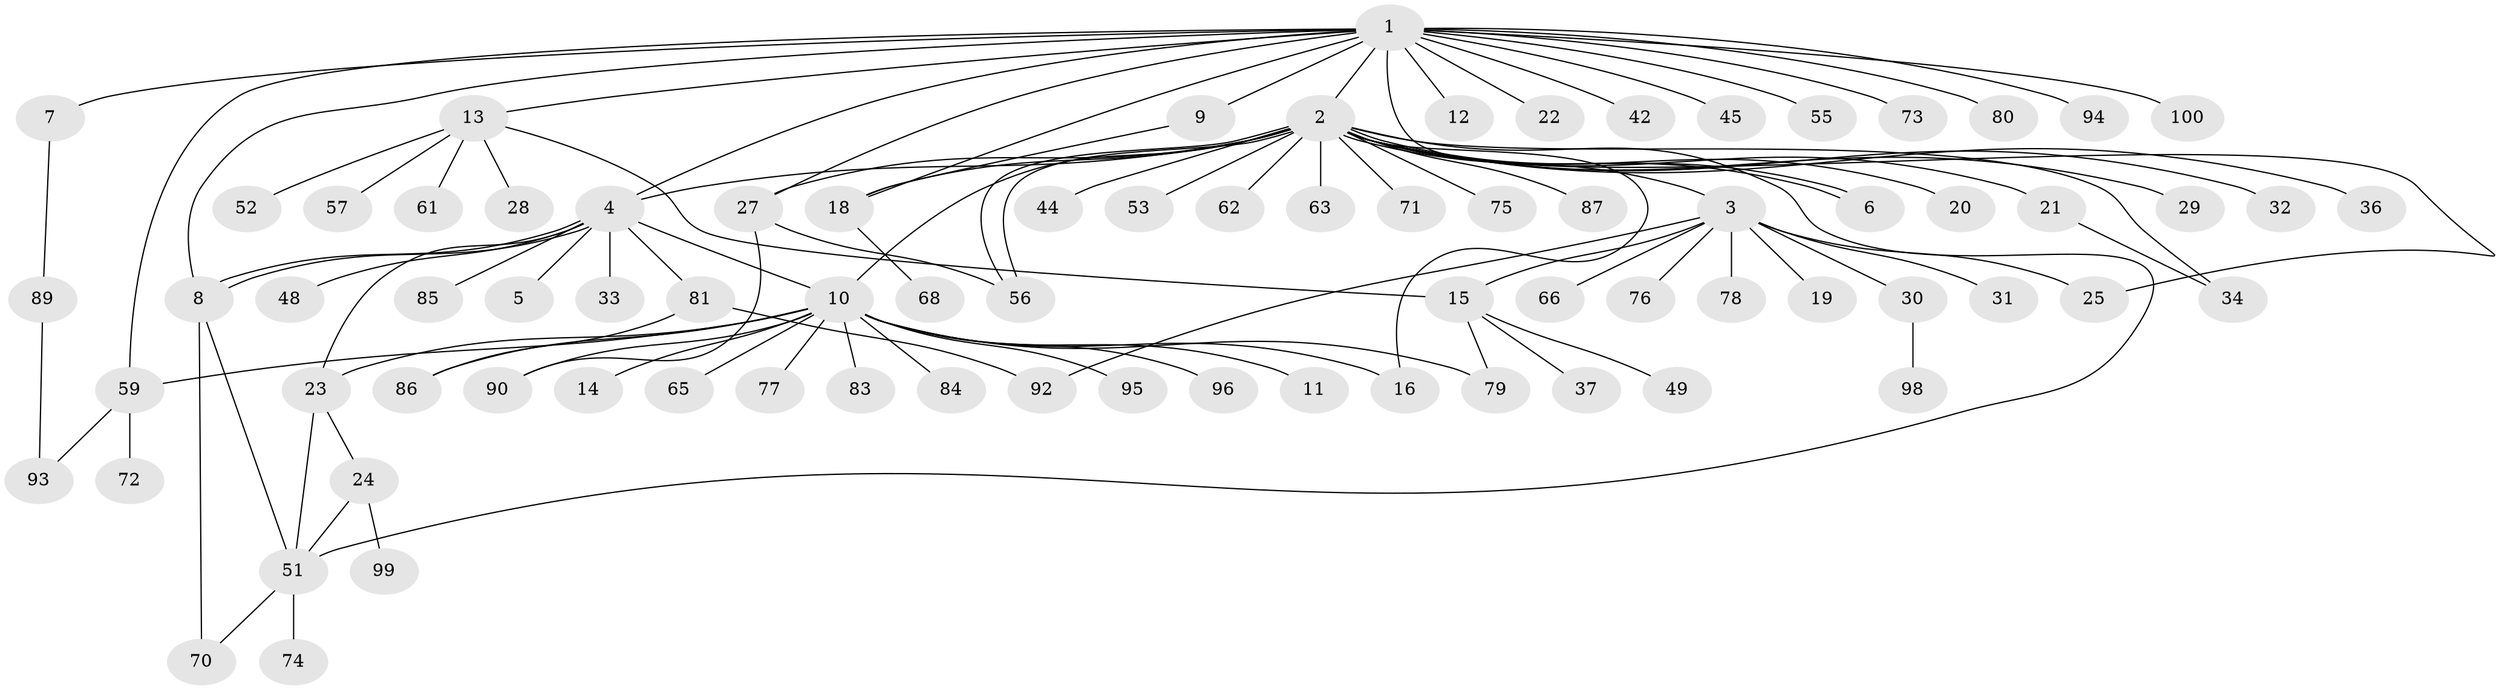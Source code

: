// original degree distribution, {20: 0.01, 26: 0.01, 8: 0.01, 12: 0.01, 1: 0.58, 2: 0.21, 3: 0.05, 5: 0.02, 15: 0.01, 7: 0.02, 6: 0.01, 4: 0.06}
// Generated by graph-tools (version 1.1) at 2025/38/02/21/25 10:38:54]
// undirected, 79 vertices, 103 edges
graph export_dot {
graph [start="1"]
  node [color=gray90,style=filled];
  1 [super="+64"];
  2 [super="+17"];
  3 [super="+26"];
  4 [super="+69"];
  5;
  6;
  7 [super="+50"];
  8 [super="+91"];
  9;
  10 [super="+38"];
  11 [super="+40"];
  12;
  13 [super="+39"];
  14;
  15 [super="+43"];
  16;
  18 [super="+35"];
  19;
  20;
  21 [super="+54"];
  22;
  23 [super="+47"];
  24 [super="+46"];
  25 [super="+60"];
  27;
  28;
  29;
  30 [super="+41"];
  31;
  32;
  33;
  34;
  36;
  37;
  42;
  44;
  45;
  48;
  49;
  51 [super="+82"];
  52 [super="+67"];
  53;
  55 [super="+58"];
  56;
  57;
  59;
  61;
  62;
  63;
  65;
  66;
  68;
  70;
  71;
  72;
  73;
  74;
  75;
  76;
  77 [super="+88"];
  78;
  79;
  80;
  81;
  83;
  84;
  85;
  86;
  87;
  89;
  90;
  92;
  93 [super="+97"];
  94;
  95;
  96;
  98;
  99;
  100;
  1 -- 2;
  1 -- 4;
  1 -- 7;
  1 -- 8;
  1 -- 9;
  1 -- 12;
  1 -- 13;
  1 -- 18;
  1 -- 22;
  1 -- 25;
  1 -- 27;
  1 -- 42;
  1 -- 45;
  1 -- 55;
  1 -- 59;
  1 -- 73;
  1 -- 80;
  1 -- 94;
  1 -- 100;
  2 -- 3;
  2 -- 4;
  2 -- 6;
  2 -- 6;
  2 -- 10 [weight=2];
  2 -- 16;
  2 -- 18;
  2 -- 21;
  2 -- 27;
  2 -- 29;
  2 -- 32;
  2 -- 34;
  2 -- 36;
  2 -- 44;
  2 -- 51;
  2 -- 53;
  2 -- 56;
  2 -- 56;
  2 -- 62;
  2 -- 63;
  2 -- 71;
  2 -- 75;
  2 -- 87;
  2 -- 20;
  3 -- 19;
  3 -- 30;
  3 -- 31;
  3 -- 66;
  3 -- 76;
  3 -- 25;
  3 -- 92;
  3 -- 78;
  3 -- 15;
  4 -- 5;
  4 -- 8;
  4 -- 8;
  4 -- 10;
  4 -- 23;
  4 -- 33;
  4 -- 48;
  4 -- 81;
  4 -- 85;
  7 -- 89;
  8 -- 70;
  8 -- 51;
  9 -- 18;
  10 -- 11;
  10 -- 14;
  10 -- 16;
  10 -- 23;
  10 -- 59;
  10 -- 65;
  10 -- 77;
  10 -- 79;
  10 -- 84;
  10 -- 86;
  10 -- 90;
  10 -- 95;
  10 -- 96;
  10 -- 83;
  13 -- 15;
  13 -- 28;
  13 -- 52;
  13 -- 57;
  13 -- 61;
  15 -- 37;
  15 -- 49;
  15 -- 79;
  18 -- 68;
  21 -- 34;
  23 -- 24;
  23 -- 51;
  24 -- 51;
  24 -- 99;
  27 -- 56;
  27 -- 90;
  30 -- 98;
  51 -- 70;
  51 -- 74;
  59 -- 72;
  59 -- 93;
  81 -- 86;
  81 -- 92;
  89 -- 93;
}
